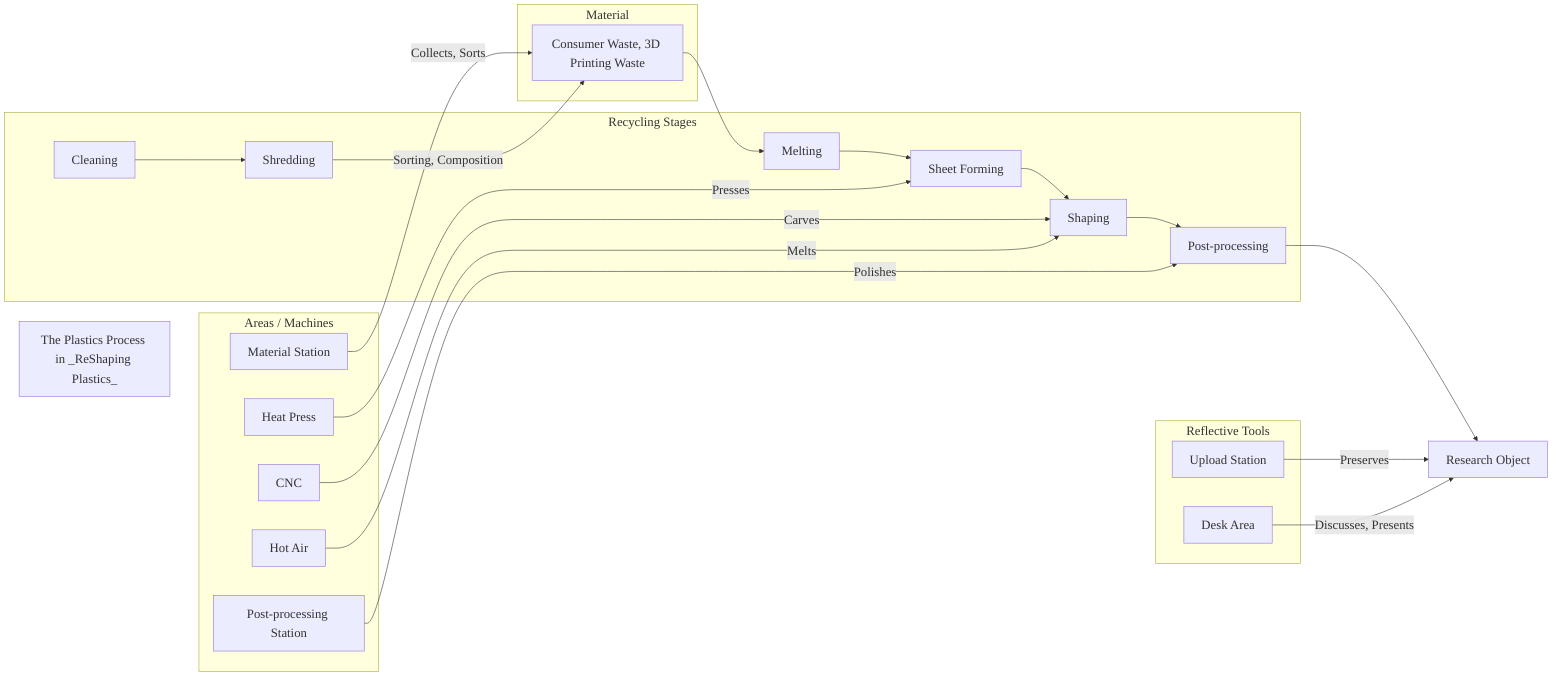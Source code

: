 %%{init: {
  "theme": "default",
  "themeVariables": {
    "fontFamily": "Source Serif Pro",
    "fontSize": "22px"  }
}}%%

flowchart LR
    title[The Plastics Process in _ReShaping Plastics_]
    WasteSources[Consumer Waste, 3D Printing Waste]

    Cleaning[Cleaning] --> Shredding[Shredding]
    Shredding -->|Sorting, Composition| WasteSources
    WasteSources --> Melting
    Melting[Melting] --> SheetForming[Sheet Forming]
    SheetForming --> Shaping[Shaping]
    Shaping --> PostProcessing[Post-processing]
    PostProcessing --> ResearchObject[Research Object]

    CNC[CNC] -->|Carves| Shaping
    HeatPress[Heat Press] -->|Presses| SheetForming
    HotAir[Hot Air] -->|Melts| Shaping
    UploadStation[Upload Station] -->|Preserves| ResearchObject
    MaterialStation[Material Station] -->|Collects, Sorts| WasteSources
    PostProcessingStation[Post-processing Station] -->|Polishes| PostProcessing
    DeskArea[Desk Area] -->|Discusses, Presents| ResearchObject

    subgraph "Recycling Stages"
        Cleaning
        Shredding
        Melting
        SheetForming
        Shaping
        PostProcessing
    end

    subgraph "Reflective Tools"
        UploadStation
        DeskArea
    end

    subgraph "Material"
        WasteSources
    end

    subgraph "Areas / Machines"
        CNC
        HeatPress
        MaterialStation
        HotAir
        PostProcessingStation
    end